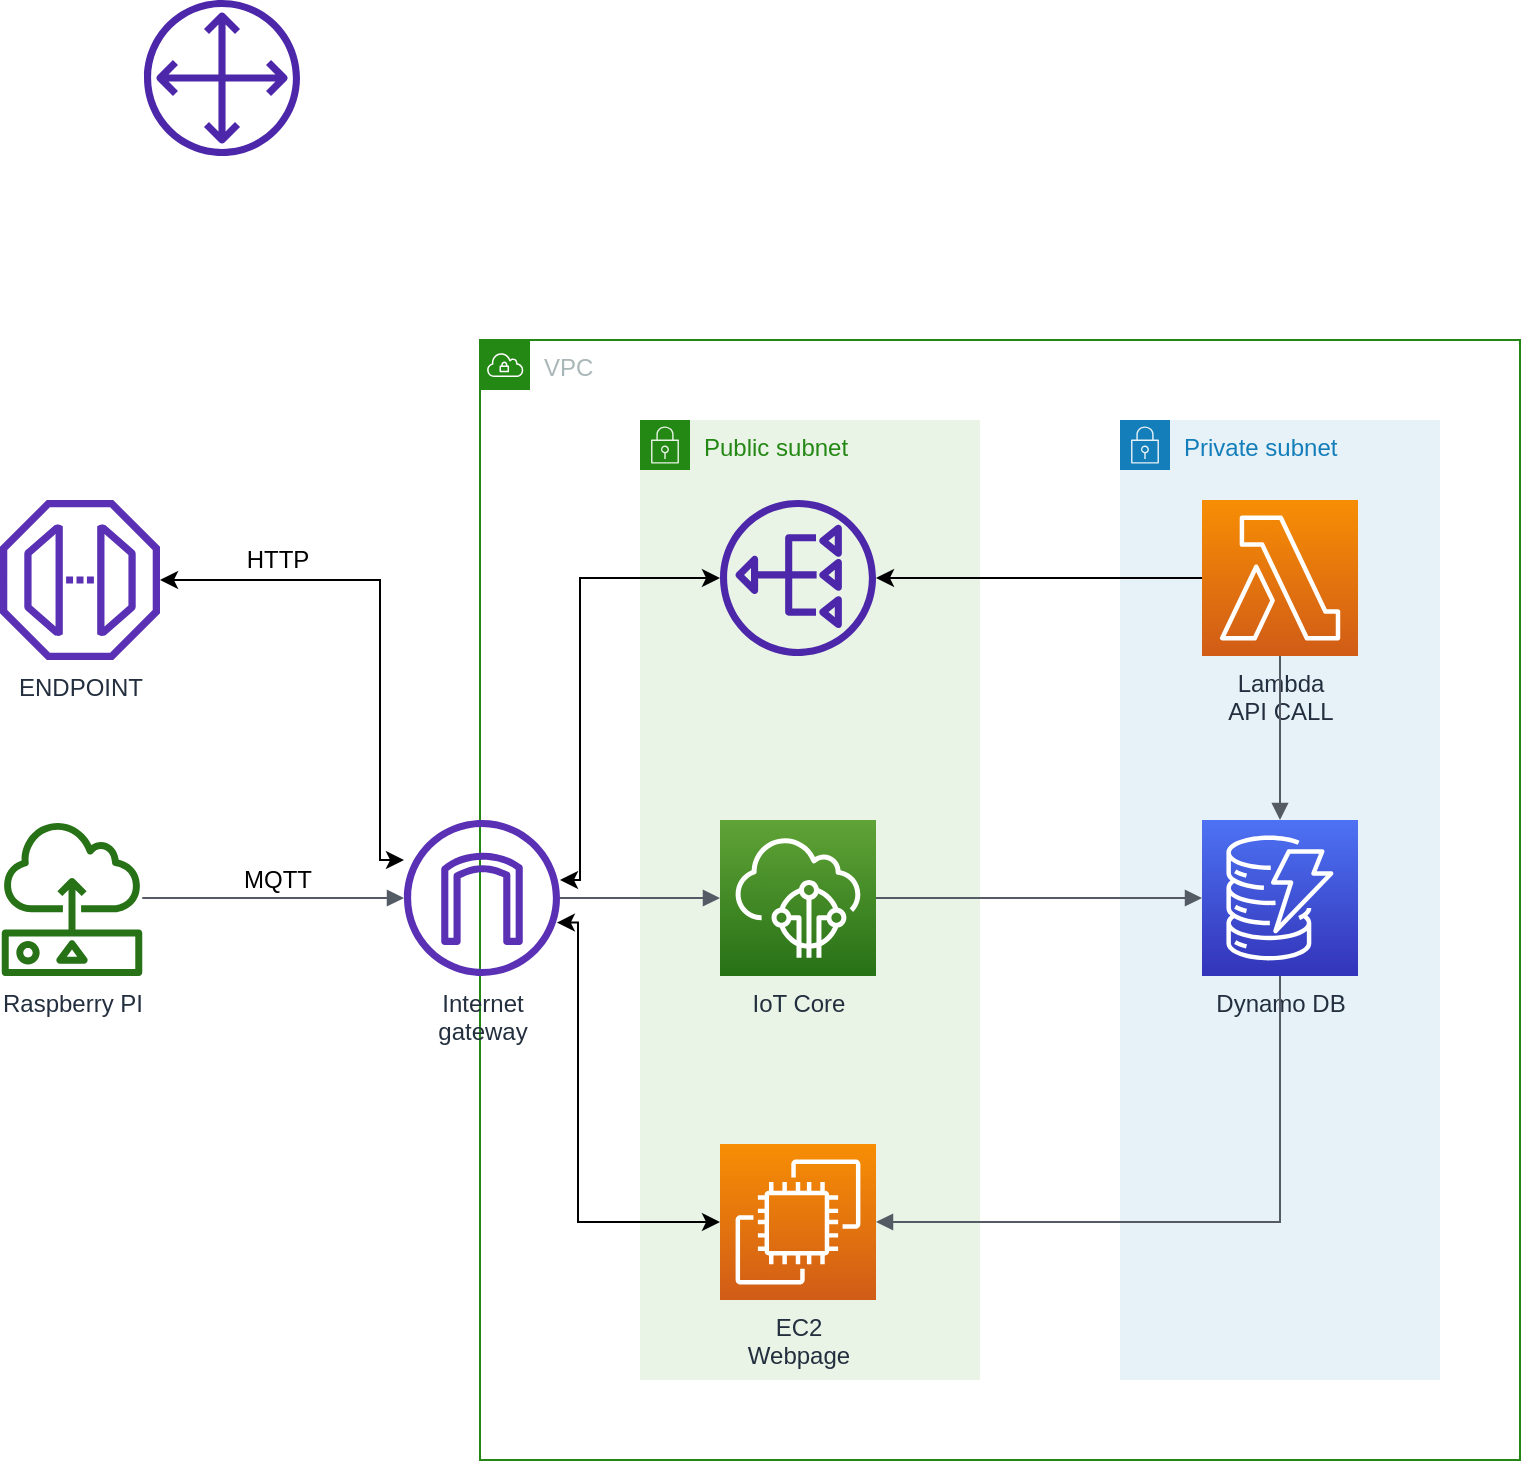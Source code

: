 <mxfile version="16.2.6" type="github">
  <diagram id="ttFOmufD4kqqfRZyRv_N" name="Page-1">
    <mxGraphModel dx="981" dy="526" grid="1" gridSize="10" guides="1" tooltips="1" connect="1" arrows="1" fold="1" page="1" pageScale="1" pageWidth="827" pageHeight="1169" math="0" shadow="0">
      <root>
        <mxCell id="0" />
        <mxCell id="1" parent="0" />
        <mxCell id="Q2ktAcArFUe5gpzbEgQe-1" value="VPC" style="points=[[0,0],[0.25,0],[0.5,0],[0.75,0],[1,0],[1,0.25],[1,0.5],[1,0.75],[1,1],[0.75,1],[0.5,1],[0.25,1],[0,1],[0,0.75],[0,0.5],[0,0.25]];outlineConnect=0;gradientColor=none;html=1;whiteSpace=wrap;fontSize=12;fontStyle=0;shape=mxgraph.aws4.group;grIcon=mxgraph.aws4.group_vpc;strokeColor=#248814;fillColor=none;verticalAlign=top;align=left;spacingLeft=30;fontColor=#AAB7B8;dashed=0;" parent="1" vertex="1">
          <mxGeometry x="280" y="200" width="520" height="560" as="geometry" />
        </mxCell>
        <mxCell id="Q2ktAcArFUe5gpzbEgQe-6" value="Private subnet" style="points=[[0,0],[0.25,0],[0.5,0],[0.75,0],[1,0],[1,0.25],[1,0.5],[1,0.75],[1,1],[0.75,1],[0.5,1],[0.25,1],[0,1],[0,0.75],[0,0.5],[0,0.25]];outlineConnect=0;gradientColor=none;html=1;whiteSpace=wrap;fontSize=12;fontStyle=0;shape=mxgraph.aws4.group;grIcon=mxgraph.aws4.group_security_group;grStroke=0;strokeColor=#147EBA;fillColor=#E6F2F8;verticalAlign=top;align=left;spacingLeft=30;fontColor=#147EBA;dashed=0;" parent="1" vertex="1">
          <mxGeometry x="600" y="240" width="160" height="480" as="geometry" />
        </mxCell>
        <mxCell id="Q2ktAcArFUe5gpzbEgQe-7" value="Public subnet" style="points=[[0,0],[0.25,0],[0.5,0],[0.75,0],[1,0],[1,0.25],[1,0.5],[1,0.75],[1,1],[0.75,1],[0.5,1],[0.25,1],[0,1],[0,0.75],[0,0.5],[0,0.25]];outlineConnect=0;gradientColor=none;html=1;whiteSpace=wrap;fontSize=12;fontStyle=0;shape=mxgraph.aws4.group;grIcon=mxgraph.aws4.group_security_group;grStroke=0;strokeColor=#248814;fillColor=#E9F3E6;verticalAlign=top;align=left;spacingLeft=30;fontColor=#248814;dashed=0;" parent="1" vertex="1">
          <mxGeometry x="360" y="240" width="170" height="480" as="geometry" />
        </mxCell>
        <mxCell id="Q2ktAcArFUe5gpzbEgQe-3" value="Dynamo DB" style="outlineConnect=0;fontColor=#232F3E;gradientColor=#4D72F3;gradientDirection=north;fillColor=#3334B9;strokeColor=#ffffff;dashed=0;verticalLabelPosition=bottom;verticalAlign=top;align=center;html=1;fontSize=12;fontStyle=0;aspect=fixed;shape=mxgraph.aws4.resourceIcon;resIcon=mxgraph.aws4.dynamodb;" parent="1" vertex="1">
          <mxGeometry x="641" y="440" width="78" height="78" as="geometry" />
        </mxCell>
        <mxCell id="BETAUGpkTLb49hyGYgRL-4" style="edgeStyle=orthogonalEdgeStyle;rounded=0;orthogonalLoop=1;jettySize=auto;html=1;" edge="1" parent="1" source="Q2ktAcArFUe5gpzbEgQe-4" target="BETAUGpkTLb49hyGYgRL-3">
          <mxGeometry relative="1" as="geometry" />
        </mxCell>
        <mxCell id="Q2ktAcArFUe5gpzbEgQe-4" value="Lambda&lt;br&gt;API CALL" style="outlineConnect=0;fontColor=#232F3E;gradientColor=#F78E04;gradientDirection=north;fillColor=#D05C17;strokeColor=#ffffff;dashed=0;verticalLabelPosition=bottom;verticalAlign=top;align=center;html=1;fontSize=12;fontStyle=0;aspect=fixed;shape=mxgraph.aws4.resourceIcon;resIcon=mxgraph.aws4.lambda;" parent="1" vertex="1">
          <mxGeometry x="641" y="280" width="78" height="78" as="geometry" />
        </mxCell>
        <mxCell id="Q2ktAcArFUe5gpzbEgQe-8" value="IoT Core" style="outlineConnect=0;fontColor=#232F3E;gradientColor=#60A337;gradientDirection=north;fillColor=#277116;strokeColor=#ffffff;dashed=0;verticalLabelPosition=bottom;verticalAlign=top;align=center;html=1;fontSize=12;fontStyle=0;aspect=fixed;shape=mxgraph.aws4.resourceIcon;resIcon=mxgraph.aws4.iot_core;" parent="1" vertex="1">
          <mxGeometry x="400" y="440" width="78" height="78" as="geometry" />
        </mxCell>
        <mxCell id="BETAUGpkTLb49hyGYgRL-7" style="edgeStyle=orthogonalEdgeStyle;rounded=0;orthogonalLoop=1;jettySize=auto;html=1;startArrow=classic;startFill=1;" edge="1" parent="1" source="Q2ktAcArFUe5gpzbEgQe-11">
          <mxGeometry relative="1" as="geometry">
            <mxPoint x="318.429" y="491.286" as="targetPoint" />
            <Array as="points">
              <mxPoint x="329" y="641" />
              <mxPoint x="329" y="491" />
            </Array>
          </mxGeometry>
        </mxCell>
        <mxCell id="Q2ktAcArFUe5gpzbEgQe-11" value="EC2&lt;br&gt;Webpage" style="outlineConnect=0;fontColor=#232F3E;gradientColor=#F78E04;gradientDirection=north;fillColor=#D05C17;strokeColor=#ffffff;dashed=0;verticalLabelPosition=bottom;verticalAlign=top;align=center;html=1;fontSize=12;fontStyle=0;aspect=fixed;shape=mxgraph.aws4.resourceIcon;resIcon=mxgraph.aws4.ec2;" parent="1" vertex="1">
          <mxGeometry x="400" y="602" width="78" height="78" as="geometry" />
        </mxCell>
        <mxCell id="BETAUGpkTLb49hyGYgRL-8" style="edgeStyle=orthogonalEdgeStyle;rounded=0;orthogonalLoop=1;jettySize=auto;html=1;startArrow=classic;startFill=1;" edge="1" parent="1" source="Q2ktAcArFUe5gpzbEgQe-12" target="Q2ktAcArFUe5gpzbEgQe-28">
          <mxGeometry relative="1" as="geometry">
            <mxPoint x="270" y="410" as="targetPoint" />
            <Array as="points">
              <mxPoint x="230" y="320" />
              <mxPoint x="230" y="460" />
            </Array>
          </mxGeometry>
        </mxCell>
        <mxCell id="Q2ktAcArFUe5gpzbEgQe-12" value="ENDPOINT" style="outlineConnect=0;fontColor=#232F3E;gradientColor=none;fillColor=#5A30B5;strokeColor=none;dashed=0;verticalLabelPosition=bottom;verticalAlign=top;align=center;html=1;fontSize=12;fontStyle=0;aspect=fixed;pointerEvents=1;shape=mxgraph.aws4.endpoint;" parent="1" vertex="1">
          <mxGeometry x="40" y="280" width="80" height="80" as="geometry" />
        </mxCell>
        <mxCell id="Q2ktAcArFUe5gpzbEgQe-15" value="" style="edgeStyle=orthogonalEdgeStyle;html=1;endArrow=block;elbow=vertical;startArrow=none;endFill=1;strokeColor=#545B64;rounded=0;" parent="1" source="Q2ktAcArFUe5gpzbEgQe-8" target="Q2ktAcArFUe5gpzbEgQe-3" edge="1">
          <mxGeometry width="100" relative="1" as="geometry">
            <mxPoint x="500" y="485" as="sourcePoint" />
            <mxPoint x="600" y="485" as="targetPoint" />
          </mxGeometry>
        </mxCell>
        <mxCell id="Q2ktAcArFUe5gpzbEgQe-17" value="" style="edgeStyle=orthogonalEdgeStyle;html=1;endArrow=block;elbow=vertical;startArrow=none;endFill=1;strokeColor=#545B64;rounded=0;" parent="1" source="Q2ktAcArFUe5gpzbEgQe-4" target="Q2ktAcArFUe5gpzbEgQe-3" edge="1">
          <mxGeometry width="100" relative="1" as="geometry">
            <mxPoint x="470" y="468.0" as="sourcePoint" />
            <mxPoint x="610" y="468.0" as="targetPoint" />
          </mxGeometry>
        </mxCell>
        <mxCell id="Q2ktAcArFUe5gpzbEgQe-20" value="" style="edgeStyle=orthogonalEdgeStyle;html=1;endArrow=none;elbow=vertical;startArrow=block;startFill=1;strokeColor=#545B64;rounded=0;" parent="1" source="Q2ktAcArFUe5gpzbEgQe-11" target="Q2ktAcArFUe5gpzbEgQe-3" edge="1">
          <mxGeometry width="100" relative="1" as="geometry">
            <mxPoint x="500" y="475" as="sourcePoint" />
            <mxPoint x="600" y="475" as="targetPoint" />
          </mxGeometry>
        </mxCell>
        <mxCell id="Q2ktAcArFUe5gpzbEgQe-23" value="Raspberry PI" style="outlineConnect=0;fontColor=#232F3E;gradientColor=none;fillColor=#277116;strokeColor=none;dashed=0;verticalLabelPosition=bottom;verticalAlign=top;align=center;html=1;fontSize=12;fontStyle=0;aspect=fixed;pointerEvents=1;shape=mxgraph.aws4.sensor;" parent="1" vertex="1">
          <mxGeometry x="40" y="440" width="72" height="78" as="geometry" />
        </mxCell>
        <mxCell id="Q2ktAcArFUe5gpzbEgQe-24" value="" style="edgeStyle=orthogonalEdgeStyle;html=1;endArrow=block;elbow=vertical;startArrow=none;endFill=1;strokeColor=#545B64;rounded=0;" parent="1" source="Q2ktAcArFUe5gpzbEgQe-28" target="Q2ktAcArFUe5gpzbEgQe-8" edge="1">
          <mxGeometry width="100" relative="1" as="geometry">
            <mxPoint x="248" y="334" as="sourcePoint" />
            <mxPoint x="392" y="334" as="targetPoint" />
          </mxGeometry>
        </mxCell>
        <mxCell id="Q2ktAcArFUe5gpzbEgQe-28" value="Internet &lt;br&gt;gateway" style="outlineConnect=0;fontColor=#232F3E;gradientColor=none;fillColor=#5A30B5;strokeColor=none;dashed=0;verticalLabelPosition=bottom;verticalAlign=top;align=center;html=1;fontSize=12;fontStyle=0;aspect=fixed;pointerEvents=1;shape=mxgraph.aws4.internet_gateway;" parent="1" vertex="1">
          <mxGeometry x="242" y="440" width="78" height="78" as="geometry" />
        </mxCell>
        <mxCell id="Q2ktAcArFUe5gpzbEgQe-29" value="" style="edgeStyle=orthogonalEdgeStyle;html=1;endArrow=block;elbow=vertical;startArrow=none;endFill=1;strokeColor=#545B64;rounded=0;" parent="1" source="Q2ktAcArFUe5gpzbEgQe-23" target="Q2ktAcArFUe5gpzbEgQe-28" edge="1">
          <mxGeometry width="100" relative="1" as="geometry">
            <mxPoint x="194.904" y="458" as="sourcePoint" />
            <mxPoint x="382" y="458" as="targetPoint" />
          </mxGeometry>
        </mxCell>
        <mxCell id="Q2ktAcArFUe5gpzbEgQe-31" value="MQTT" style="text;html=1;strokeColor=none;fillColor=none;align=center;verticalAlign=middle;whiteSpace=wrap;rounded=0;" parent="1" vertex="1">
          <mxGeometry x="118" y="460" width="122" height="20" as="geometry" />
        </mxCell>
        <mxCell id="Q2ktAcArFUe5gpzbEgQe-33" value="HTTP" style="text;html=1;strokeColor=none;fillColor=none;align=center;verticalAlign=middle;whiteSpace=wrap;rounded=0;" parent="1" vertex="1">
          <mxGeometry x="159" y="300" width="40" height="20" as="geometry" />
        </mxCell>
        <mxCell id="BETAUGpkTLb49hyGYgRL-2" value="" style="sketch=0;outlineConnect=0;fontColor=#232F3E;gradientColor=none;fillColor=#4D27AA;strokeColor=none;dashed=0;verticalLabelPosition=bottom;verticalAlign=top;align=center;html=1;fontSize=12;fontStyle=0;aspect=fixed;pointerEvents=1;shape=mxgraph.aws4.customer_gateway;" vertex="1" parent="1">
          <mxGeometry x="112" y="30" width="78" height="78" as="geometry" />
        </mxCell>
        <mxCell id="BETAUGpkTLb49hyGYgRL-6" style="edgeStyle=orthogonalEdgeStyle;rounded=0;orthogonalLoop=1;jettySize=auto;html=1;startArrow=classic;startFill=1;" edge="1" parent="1" source="BETAUGpkTLb49hyGYgRL-3" target="Q2ktAcArFUe5gpzbEgQe-28">
          <mxGeometry relative="1" as="geometry">
            <Array as="points">
              <mxPoint x="330" y="319" />
              <mxPoint x="330" y="470" />
            </Array>
          </mxGeometry>
        </mxCell>
        <mxCell id="BETAUGpkTLb49hyGYgRL-3" value="" style="sketch=0;outlineConnect=0;fontColor=#232F3E;gradientColor=none;fillColor=#4D27AA;strokeColor=none;dashed=0;verticalLabelPosition=bottom;verticalAlign=top;align=center;html=1;fontSize=12;fontStyle=0;aspect=fixed;pointerEvents=1;shape=mxgraph.aws4.nat_gateway;rotation=-180;" vertex="1" parent="1">
          <mxGeometry x="400" y="280" width="78" height="78" as="geometry" />
        </mxCell>
      </root>
    </mxGraphModel>
  </diagram>
</mxfile>
